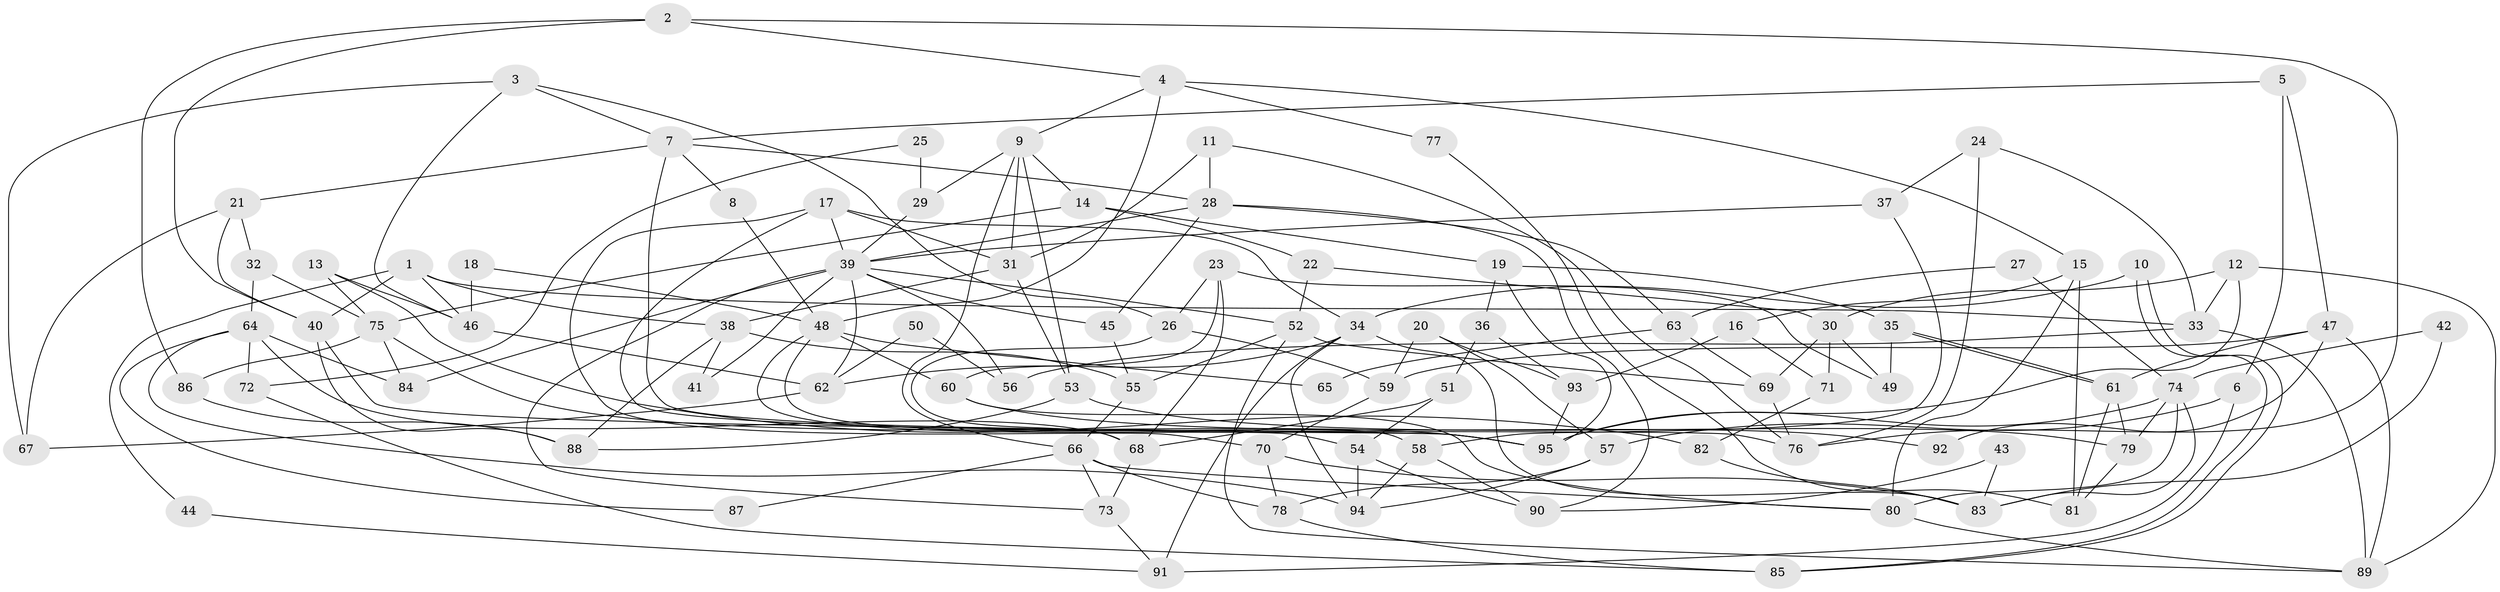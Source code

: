 // coarse degree distribution, {5: 0.18181818181818182, 3: 0.24242424242424243, 6: 0.10606060606060606, 7: 0.015151515151515152, 4: 0.19696969696969696, 2: 0.13636363636363635, 10: 0.045454545454545456, 9: 0.030303030303030304, 12: 0.015151515151515152, 13: 0.015151515151515152, 8: 0.015151515151515152}
// Generated by graph-tools (version 1.1) at 2025/18/03/04/25 18:18:41]
// undirected, 95 vertices, 190 edges
graph export_dot {
graph [start="1"]
  node [color=gray90,style=filled];
  1;
  2;
  3;
  4;
  5;
  6;
  7;
  8;
  9;
  10;
  11;
  12;
  13;
  14;
  15;
  16;
  17;
  18;
  19;
  20;
  21;
  22;
  23;
  24;
  25;
  26;
  27;
  28;
  29;
  30;
  31;
  32;
  33;
  34;
  35;
  36;
  37;
  38;
  39;
  40;
  41;
  42;
  43;
  44;
  45;
  46;
  47;
  48;
  49;
  50;
  51;
  52;
  53;
  54;
  55;
  56;
  57;
  58;
  59;
  60;
  61;
  62;
  63;
  64;
  65;
  66;
  67;
  68;
  69;
  70;
  71;
  72;
  73;
  74;
  75;
  76;
  77;
  78;
  79;
  80;
  81;
  82;
  83;
  84;
  85;
  86;
  87;
  88;
  89;
  90;
  91;
  92;
  93;
  94;
  95;
  1 -- 38;
  1 -- 40;
  1 -- 33;
  1 -- 44;
  1 -- 46;
  2 -- 76;
  2 -- 40;
  2 -- 4;
  2 -- 86;
  3 -- 7;
  3 -- 26;
  3 -- 46;
  3 -- 67;
  4 -- 9;
  4 -- 15;
  4 -- 48;
  4 -- 77;
  5 -- 7;
  5 -- 47;
  5 -- 6;
  6 -- 91;
  6 -- 57;
  7 -- 21;
  7 -- 28;
  7 -- 8;
  7 -- 76;
  8 -- 48;
  9 -- 53;
  9 -- 31;
  9 -- 14;
  9 -- 29;
  9 -- 66;
  10 -- 34;
  10 -- 85;
  10 -- 85;
  11 -- 76;
  11 -- 31;
  11 -- 28;
  12 -- 30;
  12 -- 95;
  12 -- 33;
  12 -- 89;
  13 -- 75;
  13 -- 46;
  13 -- 82;
  14 -- 22;
  14 -- 19;
  14 -- 75;
  15 -- 16;
  15 -- 80;
  15 -- 81;
  16 -- 93;
  16 -- 71;
  17 -- 34;
  17 -- 70;
  17 -- 31;
  17 -- 39;
  17 -- 95;
  18 -- 46;
  18 -- 48;
  19 -- 95;
  19 -- 35;
  19 -- 36;
  20 -- 59;
  20 -- 93;
  20 -- 57;
  21 -- 67;
  21 -- 32;
  21 -- 40;
  22 -- 30;
  22 -- 52;
  23 -- 60;
  23 -- 26;
  23 -- 49;
  23 -- 68;
  24 -- 33;
  24 -- 37;
  24 -- 76;
  25 -- 29;
  25 -- 72;
  26 -- 59;
  26 -- 68;
  27 -- 74;
  27 -- 63;
  28 -- 39;
  28 -- 45;
  28 -- 63;
  28 -- 90;
  29 -- 39;
  30 -- 49;
  30 -- 69;
  30 -- 71;
  31 -- 38;
  31 -- 53;
  32 -- 75;
  32 -- 64;
  33 -- 56;
  33 -- 89;
  34 -- 62;
  34 -- 94;
  34 -- 83;
  34 -- 91;
  35 -- 61;
  35 -- 61;
  35 -- 49;
  36 -- 51;
  36 -- 93;
  37 -- 58;
  37 -- 39;
  38 -- 55;
  38 -- 88;
  38 -- 41;
  39 -- 45;
  39 -- 41;
  39 -- 52;
  39 -- 56;
  39 -- 62;
  39 -- 73;
  39 -- 84;
  40 -- 88;
  40 -- 95;
  42 -- 74;
  42 -- 83;
  43 -- 90;
  43 -- 83;
  44 -- 91;
  45 -- 55;
  46 -- 62;
  47 -- 89;
  47 -- 61;
  47 -- 59;
  47 -- 92;
  48 -- 58;
  48 -- 54;
  48 -- 60;
  48 -- 65;
  50 -- 56;
  50 -- 62;
  51 -- 54;
  51 -- 68;
  52 -- 89;
  52 -- 55;
  52 -- 69;
  53 -- 79;
  53 -- 88;
  54 -- 94;
  54 -- 90;
  55 -- 66;
  57 -- 78;
  57 -- 94;
  58 -- 94;
  58 -- 90;
  59 -- 70;
  60 -- 80;
  60 -- 92;
  61 -- 81;
  61 -- 79;
  62 -- 67;
  63 -- 69;
  63 -- 65;
  64 -- 84;
  64 -- 68;
  64 -- 72;
  64 -- 87;
  64 -- 94;
  66 -- 80;
  66 -- 73;
  66 -- 78;
  66 -- 87;
  68 -- 73;
  69 -- 76;
  70 -- 83;
  70 -- 78;
  71 -- 82;
  72 -- 85;
  73 -- 91;
  74 -- 95;
  74 -- 80;
  74 -- 79;
  74 -- 83;
  75 -- 95;
  75 -- 84;
  75 -- 86;
  77 -- 81;
  78 -- 85;
  79 -- 81;
  80 -- 89;
  82 -- 83;
  86 -- 88;
  93 -- 95;
}
